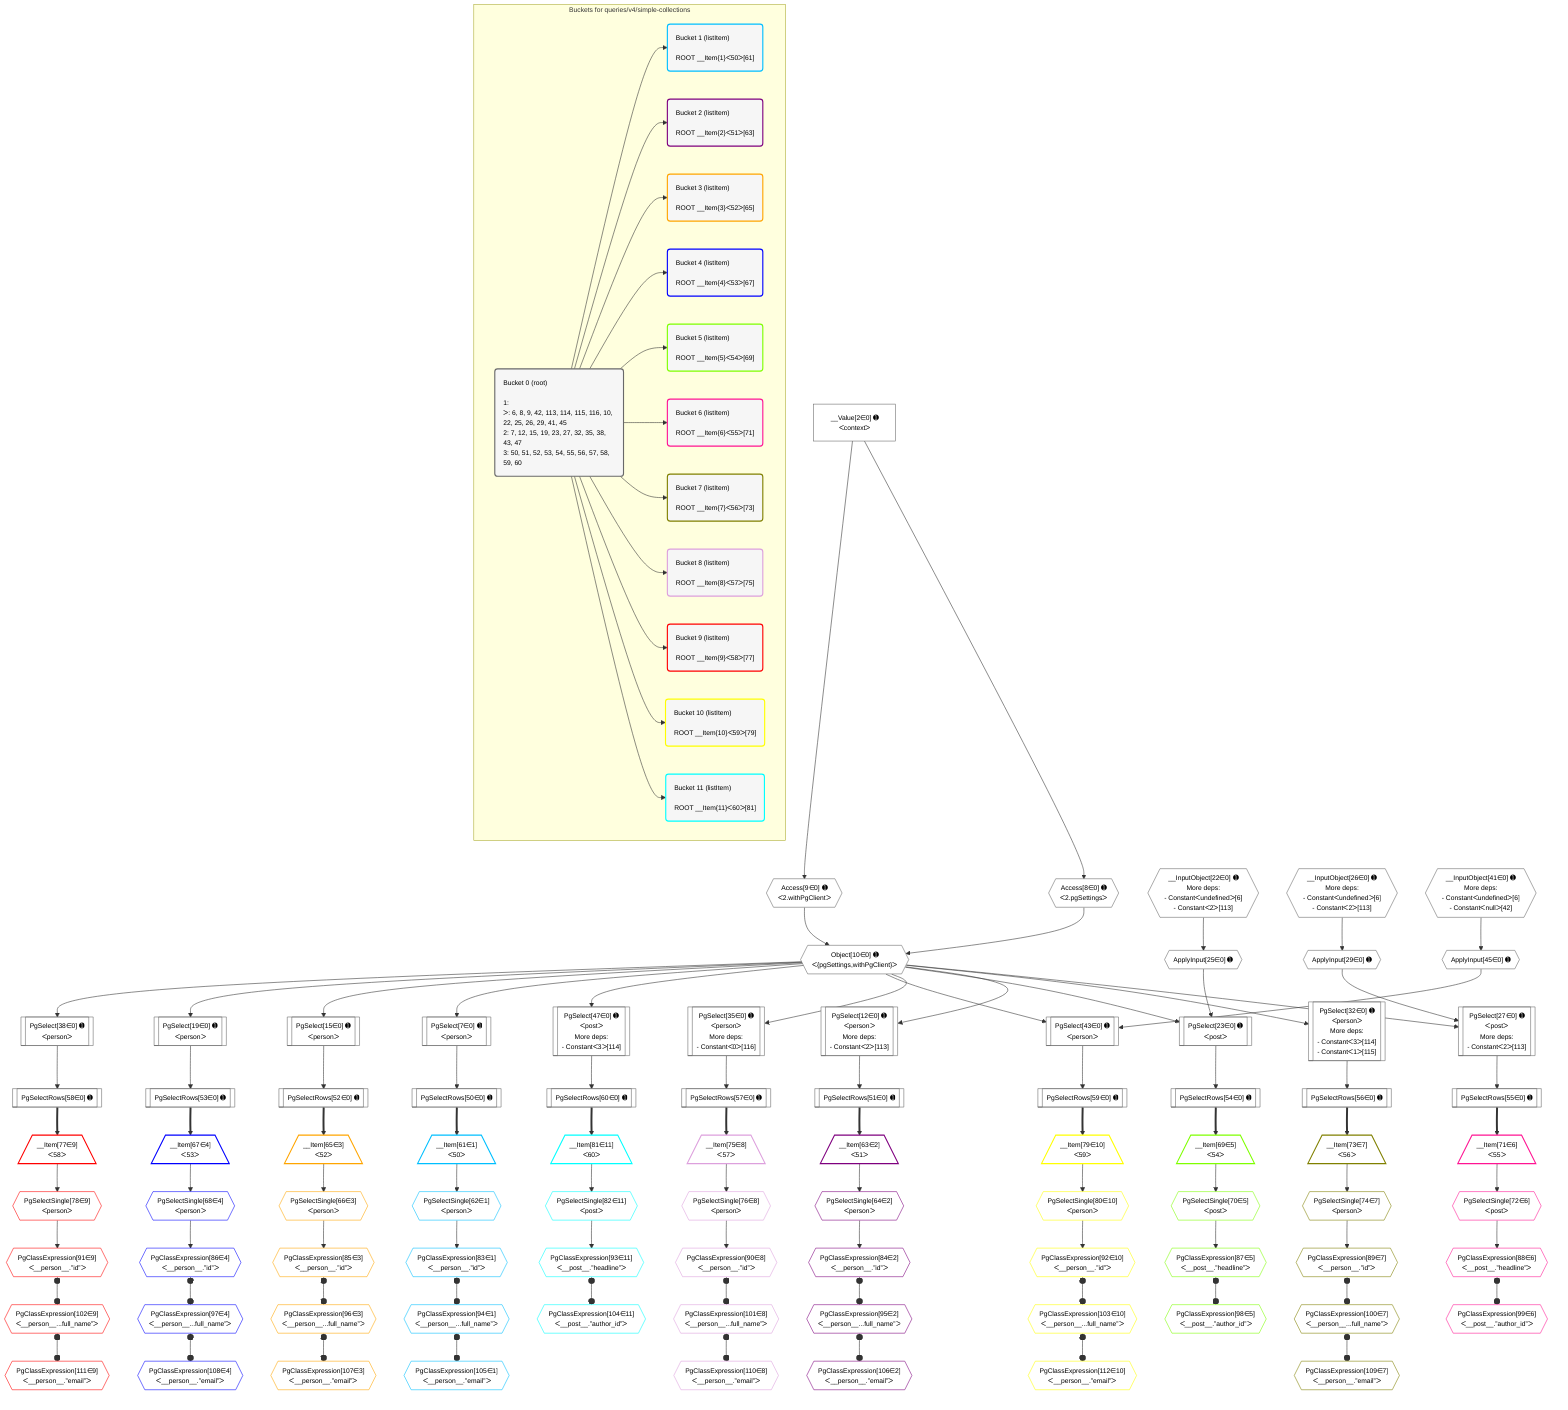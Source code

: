 %%{init: {'themeVariables': { 'fontSize': '12px'}}}%%
graph TD
    classDef path fill:#eee,stroke:#000,color:#000
    classDef plan fill:#fff,stroke-width:1px,color:#000
    classDef itemplan fill:#fff,stroke-width:2px,color:#000
    classDef unbatchedplan fill:#dff,stroke-width:1px,color:#000
    classDef sideeffectplan fill:#fcc,stroke-width:2px,color:#000
    classDef bucket fill:#f6f6f6,color:#000,stroke-width:2px,text-align:left

    subgraph "Buckets for queries/v4/simple-collections"
    Bucket0("Bucket 0 (root)<br /><br />1: <br />ᐳ: 6, 8, 9, 42, 113, 114, 115, 116, 10, 22, 25, 26, 29, 41, 45<br />2: 7, 12, 15, 19, 23, 27, 32, 35, 38, 43, 47<br />3: 50, 51, 52, 53, 54, 55, 56, 57, 58, 59, 60"):::bucket
    Bucket1("Bucket 1 (listItem)<br /><br />ROOT __Item{1}ᐸ50ᐳ[61]"):::bucket
    Bucket2("Bucket 2 (listItem)<br /><br />ROOT __Item{2}ᐸ51ᐳ[63]"):::bucket
    Bucket3("Bucket 3 (listItem)<br /><br />ROOT __Item{3}ᐸ52ᐳ[65]"):::bucket
    Bucket4("Bucket 4 (listItem)<br /><br />ROOT __Item{4}ᐸ53ᐳ[67]"):::bucket
    Bucket5("Bucket 5 (listItem)<br /><br />ROOT __Item{5}ᐸ54ᐳ[69]"):::bucket
    Bucket6("Bucket 6 (listItem)<br /><br />ROOT __Item{6}ᐸ55ᐳ[71]"):::bucket
    Bucket7("Bucket 7 (listItem)<br /><br />ROOT __Item{7}ᐸ56ᐳ[73]"):::bucket
    Bucket8("Bucket 8 (listItem)<br /><br />ROOT __Item{8}ᐸ57ᐳ[75]"):::bucket
    Bucket9("Bucket 9 (listItem)<br /><br />ROOT __Item{9}ᐸ58ᐳ[77]"):::bucket
    Bucket10("Bucket 10 (listItem)<br /><br />ROOT __Item{10}ᐸ59ᐳ[79]"):::bucket
    Bucket11("Bucket 11 (listItem)<br /><br />ROOT __Item{11}ᐸ60ᐳ[81]"):::bucket
    end
    Bucket0 --> Bucket1 & Bucket2 & Bucket3 & Bucket4 & Bucket5 & Bucket6 & Bucket7 & Bucket8 & Bucket9 & Bucket10 & Bucket11

    %% plan dependencies
    PgSelect27[["PgSelect[27∈0] ➊<br />ᐸpostᐳ<br />More deps:<br />- Constantᐸ2ᐳ[113]"]]:::plan
    Object10{{"Object[10∈0] ➊<br />ᐸ{pgSettings,withPgClient}ᐳ"}}:::plan
    ApplyInput29{{"ApplyInput[29∈0] ➊"}}:::plan
    Object10 & ApplyInput29 --> PgSelect27
    PgSelect32[["PgSelect[32∈0] ➊<br />ᐸpersonᐳ<br />More deps:<br />- Constantᐸ3ᐳ[114]<br />- Constantᐸ1ᐳ[115]"]]:::plan
    Object10 --> PgSelect32
    Access8{{"Access[8∈0] ➊<br />ᐸ2.pgSettingsᐳ"}}:::plan
    Access9{{"Access[9∈0] ➊<br />ᐸ2.withPgClientᐳ"}}:::plan
    Access8 & Access9 --> Object10
    PgSelect12[["PgSelect[12∈0] ➊<br />ᐸpersonᐳ<br />More deps:<br />- Constantᐸ2ᐳ[113]"]]:::plan
    Object10 --> PgSelect12
    __InputObject22{{"__InputObject[22∈0] ➊<br />More deps:<br />- Constantᐸundefinedᐳ[6]<br />- Constantᐸ2ᐳ[113]"}}:::plan
    PgSelect23[["PgSelect[23∈0] ➊<br />ᐸpostᐳ"]]:::plan
    ApplyInput25{{"ApplyInput[25∈0] ➊"}}:::plan
    Object10 & ApplyInput25 --> PgSelect23
    __InputObject26{{"__InputObject[26∈0] ➊<br />More deps:<br />- Constantᐸundefinedᐳ[6]<br />- Constantᐸ2ᐳ[113]"}}:::plan
    PgSelect35[["PgSelect[35∈0] ➊<br />ᐸpersonᐳ<br />More deps:<br />- Constantᐸ0ᐳ[116]"]]:::plan
    Object10 --> PgSelect35
    __InputObject41{{"__InputObject[41∈0] ➊<br />More deps:<br />- Constantᐸundefinedᐳ[6]<br />- Constantᐸnullᐳ[42]"}}:::plan
    PgSelect43[["PgSelect[43∈0] ➊<br />ᐸpersonᐳ"]]:::plan
    ApplyInput45{{"ApplyInput[45∈0] ➊"}}:::plan
    Object10 & ApplyInput45 --> PgSelect43
    PgSelect47[["PgSelect[47∈0] ➊<br />ᐸpostᐳ<br />More deps:<br />- Constantᐸ3ᐳ[114]"]]:::plan
    Object10 --> PgSelect47
    PgSelect7[["PgSelect[7∈0] ➊<br />ᐸpersonᐳ"]]:::plan
    Object10 --> PgSelect7
    __Value2["__Value[2∈0] ➊<br />ᐸcontextᐳ"]:::plan
    __Value2 --> Access8
    __Value2 --> Access9
    PgSelect15[["PgSelect[15∈0] ➊<br />ᐸpersonᐳ"]]:::plan
    Object10 --> PgSelect15
    PgSelect19[["PgSelect[19∈0] ➊<br />ᐸpersonᐳ"]]:::plan
    Object10 --> PgSelect19
    __InputObject22 --> ApplyInput25
    __InputObject26 --> ApplyInput29
    PgSelect38[["PgSelect[38∈0] ➊<br />ᐸpersonᐳ"]]:::plan
    Object10 --> PgSelect38
    __InputObject41 --> ApplyInput45
    PgSelectRows50[["PgSelectRows[50∈0] ➊"]]:::plan
    PgSelect7 --> PgSelectRows50
    PgSelectRows51[["PgSelectRows[51∈0] ➊"]]:::plan
    PgSelect12 --> PgSelectRows51
    PgSelectRows52[["PgSelectRows[52∈0] ➊"]]:::plan
    PgSelect15 --> PgSelectRows52
    PgSelectRows53[["PgSelectRows[53∈0] ➊"]]:::plan
    PgSelect19 --> PgSelectRows53
    PgSelectRows54[["PgSelectRows[54∈0] ➊"]]:::plan
    PgSelect23 --> PgSelectRows54
    PgSelectRows55[["PgSelectRows[55∈0] ➊"]]:::plan
    PgSelect27 --> PgSelectRows55
    PgSelectRows56[["PgSelectRows[56∈0] ➊"]]:::plan
    PgSelect32 --> PgSelectRows56
    PgSelectRows57[["PgSelectRows[57∈0] ➊"]]:::plan
    PgSelect35 --> PgSelectRows57
    PgSelectRows58[["PgSelectRows[58∈0] ➊"]]:::plan
    PgSelect38 --> PgSelectRows58
    PgSelectRows59[["PgSelectRows[59∈0] ➊"]]:::plan
    PgSelect43 --> PgSelectRows59
    PgSelectRows60[["PgSelectRows[60∈0] ➊"]]:::plan
    PgSelect47 --> PgSelectRows60
    __Item61[/"__Item[61∈1]<br />ᐸ50ᐳ"\]:::itemplan
    PgSelectRows50 ==> __Item61
    PgSelectSingle62{{"PgSelectSingle[62∈1]<br />ᐸpersonᐳ"}}:::plan
    __Item61 --> PgSelectSingle62
    PgClassExpression83{{"PgClassExpression[83∈1]<br />ᐸ__person__.”id”ᐳ"}}:::plan
    PgSelectSingle62 --> PgClassExpression83
    PgClassExpression94{{"PgClassExpression[94∈1]<br />ᐸ__person__...full_name”ᐳ"}}:::plan
    PgClassExpression83 o--o PgClassExpression94
    PgClassExpression105{{"PgClassExpression[105∈1]<br />ᐸ__person__.”email”ᐳ"}}:::plan
    PgClassExpression94 o--o PgClassExpression105
    __Item63[/"__Item[63∈2]<br />ᐸ51ᐳ"\]:::itemplan
    PgSelectRows51 ==> __Item63
    PgSelectSingle64{{"PgSelectSingle[64∈2]<br />ᐸpersonᐳ"}}:::plan
    __Item63 --> PgSelectSingle64
    PgClassExpression84{{"PgClassExpression[84∈2]<br />ᐸ__person__.”id”ᐳ"}}:::plan
    PgSelectSingle64 --> PgClassExpression84
    PgClassExpression95{{"PgClassExpression[95∈2]<br />ᐸ__person__...full_name”ᐳ"}}:::plan
    PgClassExpression84 o--o PgClassExpression95
    PgClassExpression106{{"PgClassExpression[106∈2]<br />ᐸ__person__.”email”ᐳ"}}:::plan
    PgClassExpression95 o--o PgClassExpression106
    __Item65[/"__Item[65∈3]<br />ᐸ52ᐳ"\]:::itemplan
    PgSelectRows52 ==> __Item65
    PgSelectSingle66{{"PgSelectSingle[66∈3]<br />ᐸpersonᐳ"}}:::plan
    __Item65 --> PgSelectSingle66
    PgClassExpression85{{"PgClassExpression[85∈3]<br />ᐸ__person__.”id”ᐳ"}}:::plan
    PgSelectSingle66 --> PgClassExpression85
    PgClassExpression96{{"PgClassExpression[96∈3]<br />ᐸ__person__...full_name”ᐳ"}}:::plan
    PgClassExpression85 o--o PgClassExpression96
    PgClassExpression107{{"PgClassExpression[107∈3]<br />ᐸ__person__.”email”ᐳ"}}:::plan
    PgClassExpression96 o--o PgClassExpression107
    __Item67[/"__Item[67∈4]<br />ᐸ53ᐳ"\]:::itemplan
    PgSelectRows53 ==> __Item67
    PgSelectSingle68{{"PgSelectSingle[68∈4]<br />ᐸpersonᐳ"}}:::plan
    __Item67 --> PgSelectSingle68
    PgClassExpression86{{"PgClassExpression[86∈4]<br />ᐸ__person__.”id”ᐳ"}}:::plan
    PgSelectSingle68 --> PgClassExpression86
    PgClassExpression97{{"PgClassExpression[97∈4]<br />ᐸ__person__...full_name”ᐳ"}}:::plan
    PgClassExpression86 o--o PgClassExpression97
    PgClassExpression108{{"PgClassExpression[108∈4]<br />ᐸ__person__.”email”ᐳ"}}:::plan
    PgClassExpression97 o--o PgClassExpression108
    __Item69[/"__Item[69∈5]<br />ᐸ54ᐳ"\]:::itemplan
    PgSelectRows54 ==> __Item69
    PgSelectSingle70{{"PgSelectSingle[70∈5]<br />ᐸpostᐳ"}}:::plan
    __Item69 --> PgSelectSingle70
    PgClassExpression87{{"PgClassExpression[87∈5]<br />ᐸ__post__.”headline”ᐳ"}}:::plan
    PgSelectSingle70 --> PgClassExpression87
    PgClassExpression98{{"PgClassExpression[98∈5]<br />ᐸ__post__.”author_id”ᐳ"}}:::plan
    PgClassExpression87 o--o PgClassExpression98
    __Item71[/"__Item[71∈6]<br />ᐸ55ᐳ"\]:::itemplan
    PgSelectRows55 ==> __Item71
    PgSelectSingle72{{"PgSelectSingle[72∈6]<br />ᐸpostᐳ"}}:::plan
    __Item71 --> PgSelectSingle72
    PgClassExpression88{{"PgClassExpression[88∈6]<br />ᐸ__post__.”headline”ᐳ"}}:::plan
    PgSelectSingle72 --> PgClassExpression88
    PgClassExpression99{{"PgClassExpression[99∈6]<br />ᐸ__post__.”author_id”ᐳ"}}:::plan
    PgClassExpression88 o--o PgClassExpression99
    __Item73[/"__Item[73∈7]<br />ᐸ56ᐳ"\]:::itemplan
    PgSelectRows56 ==> __Item73
    PgSelectSingle74{{"PgSelectSingle[74∈7]<br />ᐸpersonᐳ"}}:::plan
    __Item73 --> PgSelectSingle74
    PgClassExpression89{{"PgClassExpression[89∈7]<br />ᐸ__person__.”id”ᐳ"}}:::plan
    PgSelectSingle74 --> PgClassExpression89
    PgClassExpression100{{"PgClassExpression[100∈7]<br />ᐸ__person__...full_name”ᐳ"}}:::plan
    PgClassExpression89 o--o PgClassExpression100
    PgClassExpression109{{"PgClassExpression[109∈7]<br />ᐸ__person__.”email”ᐳ"}}:::plan
    PgClassExpression100 o--o PgClassExpression109
    __Item75[/"__Item[75∈8]<br />ᐸ57ᐳ"\]:::itemplan
    PgSelectRows57 ==> __Item75
    PgSelectSingle76{{"PgSelectSingle[76∈8]<br />ᐸpersonᐳ"}}:::plan
    __Item75 --> PgSelectSingle76
    PgClassExpression90{{"PgClassExpression[90∈8]<br />ᐸ__person__.”id”ᐳ"}}:::plan
    PgSelectSingle76 --> PgClassExpression90
    PgClassExpression101{{"PgClassExpression[101∈8]<br />ᐸ__person__...full_name”ᐳ"}}:::plan
    PgClassExpression90 o--o PgClassExpression101
    PgClassExpression110{{"PgClassExpression[110∈8]<br />ᐸ__person__.”email”ᐳ"}}:::plan
    PgClassExpression101 o--o PgClassExpression110
    __Item77[/"__Item[77∈9]<br />ᐸ58ᐳ"\]:::itemplan
    PgSelectRows58 ==> __Item77
    PgSelectSingle78{{"PgSelectSingle[78∈9]<br />ᐸpersonᐳ"}}:::plan
    __Item77 --> PgSelectSingle78
    PgClassExpression91{{"PgClassExpression[91∈9]<br />ᐸ__person__.”id”ᐳ"}}:::plan
    PgSelectSingle78 --> PgClassExpression91
    PgClassExpression102{{"PgClassExpression[102∈9]<br />ᐸ__person__...full_name”ᐳ"}}:::plan
    PgClassExpression91 o--o PgClassExpression102
    PgClassExpression111{{"PgClassExpression[111∈9]<br />ᐸ__person__.”email”ᐳ"}}:::plan
    PgClassExpression102 o--o PgClassExpression111
    __Item79[/"__Item[79∈10]<br />ᐸ59ᐳ"\]:::itemplan
    PgSelectRows59 ==> __Item79
    PgSelectSingle80{{"PgSelectSingle[80∈10]<br />ᐸpersonᐳ"}}:::plan
    __Item79 --> PgSelectSingle80
    PgClassExpression92{{"PgClassExpression[92∈10]<br />ᐸ__person__.”id”ᐳ"}}:::plan
    PgSelectSingle80 --> PgClassExpression92
    PgClassExpression103{{"PgClassExpression[103∈10]<br />ᐸ__person__...full_name”ᐳ"}}:::plan
    PgClassExpression92 o--o PgClassExpression103
    PgClassExpression112{{"PgClassExpression[112∈10]<br />ᐸ__person__.”email”ᐳ"}}:::plan
    PgClassExpression103 o--o PgClassExpression112
    __Item81[/"__Item[81∈11]<br />ᐸ60ᐳ"\]:::itemplan
    PgSelectRows60 ==> __Item81
    PgSelectSingle82{{"PgSelectSingle[82∈11]<br />ᐸpostᐳ"}}:::plan
    __Item81 --> PgSelectSingle82
    PgClassExpression93{{"PgClassExpression[93∈11]<br />ᐸ__post__.”headline”ᐳ"}}:::plan
    PgSelectSingle82 --> PgClassExpression93
    PgClassExpression104{{"PgClassExpression[104∈11]<br />ᐸ__post__.”author_id”ᐳ"}}:::plan
    PgClassExpression93 o--o PgClassExpression104

    %% define steps
    classDef bucket0 stroke:#696969
    class Bucket0,__Value2,PgSelect7,Access8,Access9,Object10,PgSelect12,PgSelect15,PgSelect19,__InputObject22,PgSelect23,ApplyInput25,__InputObject26,PgSelect27,ApplyInput29,PgSelect32,PgSelect35,PgSelect38,__InputObject41,PgSelect43,ApplyInput45,PgSelect47,PgSelectRows50,PgSelectRows51,PgSelectRows52,PgSelectRows53,PgSelectRows54,PgSelectRows55,PgSelectRows56,PgSelectRows57,PgSelectRows58,PgSelectRows59,PgSelectRows60 bucket0
    classDef bucket1 stroke:#00bfff
    class Bucket1,__Item61,PgSelectSingle62,PgClassExpression83,PgClassExpression94,PgClassExpression105 bucket1
    classDef bucket2 stroke:#7f007f
    class Bucket2,__Item63,PgSelectSingle64,PgClassExpression84,PgClassExpression95,PgClassExpression106 bucket2
    classDef bucket3 stroke:#ffa500
    class Bucket3,__Item65,PgSelectSingle66,PgClassExpression85,PgClassExpression96,PgClassExpression107 bucket3
    classDef bucket4 stroke:#0000ff
    class Bucket4,__Item67,PgSelectSingle68,PgClassExpression86,PgClassExpression97,PgClassExpression108 bucket4
    classDef bucket5 stroke:#7fff00
    class Bucket5,__Item69,PgSelectSingle70,PgClassExpression87,PgClassExpression98 bucket5
    classDef bucket6 stroke:#ff1493
    class Bucket6,__Item71,PgSelectSingle72,PgClassExpression88,PgClassExpression99 bucket6
    classDef bucket7 stroke:#808000
    class Bucket7,__Item73,PgSelectSingle74,PgClassExpression89,PgClassExpression100,PgClassExpression109 bucket7
    classDef bucket8 stroke:#dda0dd
    class Bucket8,__Item75,PgSelectSingle76,PgClassExpression90,PgClassExpression101,PgClassExpression110 bucket8
    classDef bucket9 stroke:#ff0000
    class Bucket9,__Item77,PgSelectSingle78,PgClassExpression91,PgClassExpression102,PgClassExpression111 bucket9
    classDef bucket10 stroke:#ffff00
    class Bucket10,__Item79,PgSelectSingle80,PgClassExpression92,PgClassExpression103,PgClassExpression112 bucket10
    classDef bucket11 stroke:#00ffff
    class Bucket11,__Item81,PgSelectSingle82,PgClassExpression93,PgClassExpression104 bucket11